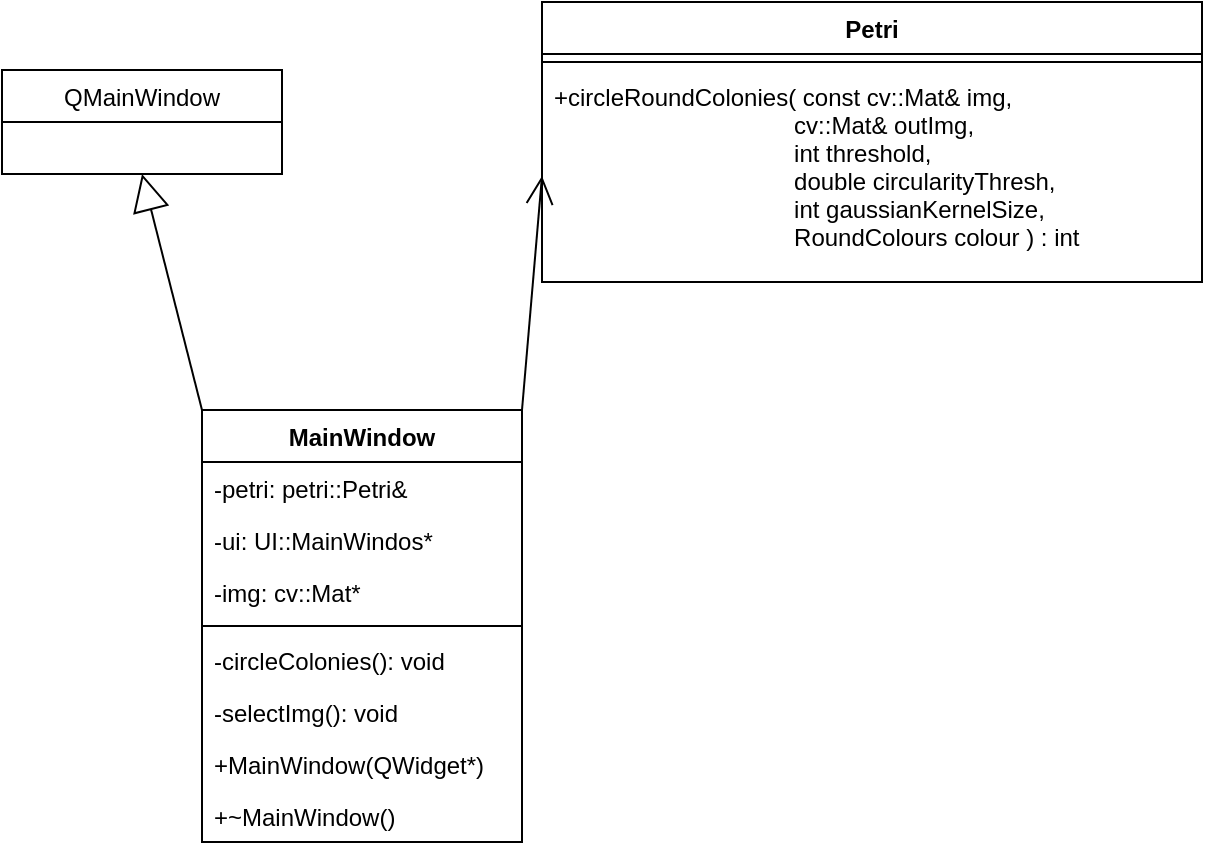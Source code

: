 <mxfile>
    <diagram id="LV__fBx8WHeKDzXfsFmI" name="class">
        <mxGraphModel dx="2678" dy="1147" grid="1" gridSize="10" guides="1" tooltips="1" connect="1" arrows="1" fold="1" page="1" pageScale="1" pageWidth="850" pageHeight="1100" math="0" shadow="0">
            <root>
                <mxCell id="0"/>
                <mxCell id="1" parent="0"/>
                <mxCell id="7" value="MainWindow" style="swimlane;fontStyle=1;align=center;verticalAlign=top;childLayout=stackLayout;horizontal=1;startSize=26;horizontalStack=0;resizeParent=1;resizeParentMax=0;resizeLast=0;collapsible=1;marginBottom=0;" parent="1" vertex="1">
                    <mxGeometry x="310" y="340" width="160" height="216" as="geometry"/>
                </mxCell>
                <mxCell id="8" value="-petri: petri::Petri&amp;" style="text;strokeColor=none;fillColor=none;align=left;verticalAlign=top;spacingLeft=4;spacingRight=4;overflow=hidden;rotatable=0;points=[[0,0.5],[1,0.5]];portConstraint=eastwest;" parent="7" vertex="1">
                    <mxGeometry y="26" width="160" height="26" as="geometry"/>
                </mxCell>
                <mxCell id="12" value="-ui: UI::MainWindos* " style="text;strokeColor=none;fillColor=none;align=left;verticalAlign=top;spacingLeft=4;spacingRight=4;overflow=hidden;rotatable=0;points=[[0,0.5],[1,0.5]];portConstraint=eastwest;" parent="7" vertex="1">
                    <mxGeometry y="52" width="160" height="26" as="geometry"/>
                </mxCell>
                <mxCell id="11" value="-img: cv::Mat*" style="text;strokeColor=none;fillColor=none;align=left;verticalAlign=top;spacingLeft=4;spacingRight=4;overflow=hidden;rotatable=0;points=[[0,0.5],[1,0.5]];portConstraint=eastwest;" parent="7" vertex="1">
                    <mxGeometry y="78" width="160" height="26" as="geometry"/>
                </mxCell>
                <mxCell id="9" value="" style="line;strokeWidth=1;fillColor=none;align=left;verticalAlign=middle;spacingTop=-1;spacingLeft=3;spacingRight=3;rotatable=0;labelPosition=right;points=[];portConstraint=eastwest;strokeColor=inherit;" parent="7" vertex="1">
                    <mxGeometry y="104" width="160" height="8" as="geometry"/>
                </mxCell>
                <mxCell id="13" value="-circleColonies(): void" style="text;strokeColor=none;fillColor=none;align=left;verticalAlign=top;spacingLeft=4;spacingRight=4;overflow=hidden;rotatable=0;points=[[0,0.5],[1,0.5]];portConstraint=eastwest;" parent="7" vertex="1">
                    <mxGeometry y="112" width="160" height="26" as="geometry"/>
                </mxCell>
                <mxCell id="10" value="-selectImg(): void" style="text;strokeColor=none;fillColor=none;align=left;verticalAlign=top;spacingLeft=4;spacingRight=4;overflow=hidden;rotatable=0;points=[[0,0.5],[1,0.5]];portConstraint=eastwest;" parent="7" vertex="1">
                    <mxGeometry y="138" width="160" height="26" as="geometry"/>
                </mxCell>
                <mxCell id="15" value="+MainWindow(QWidget*)" style="text;strokeColor=none;fillColor=none;align=left;verticalAlign=top;spacingLeft=4;spacingRight=4;overflow=hidden;rotatable=0;points=[[0,0.5],[1,0.5]];portConstraint=eastwest;" parent="7" vertex="1">
                    <mxGeometry y="164" width="160" height="26" as="geometry"/>
                </mxCell>
                <mxCell id="14" value="+~MainWindow()" style="text;strokeColor=none;fillColor=none;align=left;verticalAlign=top;spacingLeft=4;spacingRight=4;overflow=hidden;rotatable=0;points=[[0,0.5],[1,0.5]];portConstraint=eastwest;" parent="7" vertex="1">
                    <mxGeometry y="190" width="160" height="26" as="geometry"/>
                </mxCell>
                <mxCell id="16" value="QMainWindow" style="swimlane;fontStyle=0;childLayout=stackLayout;horizontal=1;startSize=26;fillColor=none;horizontalStack=0;resizeParent=1;resizeParentMax=0;resizeLast=0;collapsible=1;marginBottom=0;" parent="1" vertex="1">
                    <mxGeometry x="210" y="170" width="140" height="52" as="geometry"/>
                </mxCell>
                <mxCell id="20" value="" style="endArrow=block;endSize=16;endFill=0;html=1;entryX=0.5;entryY=1;entryDx=0;entryDy=0;exitX=0;exitY=0;exitDx=0;exitDy=0;" edge="1" parent="1" source="7" target="16">
                    <mxGeometry width="160" relative="1" as="geometry">
                        <mxPoint x="340" y="580" as="sourcePoint"/>
                        <mxPoint x="500" y="580" as="targetPoint"/>
                    </mxGeometry>
                </mxCell>
                <mxCell id="21" value="Petri" style="swimlane;fontStyle=1;align=center;verticalAlign=top;childLayout=stackLayout;horizontal=1;startSize=26;horizontalStack=0;resizeParent=1;resizeParentMax=0;resizeLast=0;collapsible=1;marginBottom=0;" vertex="1" parent="1">
                    <mxGeometry x="480" y="136" width="330" height="140" as="geometry"/>
                </mxCell>
                <mxCell id="23" value="" style="line;strokeWidth=1;fillColor=none;align=left;verticalAlign=middle;spacingTop=-1;spacingLeft=3;spacingRight=3;rotatable=0;labelPosition=right;points=[];portConstraint=eastwest;strokeColor=inherit;" vertex="1" parent="21">
                    <mxGeometry y="26" width="330" height="8" as="geometry"/>
                </mxCell>
                <mxCell id="24" value="+circleRoundColonies( const cv::Mat&amp; img,  &#10;                                    cv::Mat&amp; outImg,&#10;                                    int threshold,&#10;                                    double circularityThresh, &#10;                                    int gaussianKernelSize,            &#10;                                    RoundColours colour ) : int" style="text;strokeColor=none;fillColor=none;align=left;verticalAlign=top;spacingLeft=4;spacingRight=4;overflow=hidden;rotatable=0;points=[[0,0.5],[1,0.5]];portConstraint=eastwest;" vertex="1" parent="21">
                    <mxGeometry y="34" width="330" height="106" as="geometry"/>
                </mxCell>
                <mxCell id="25" value="" style="endArrow=open;endFill=1;endSize=12;html=1;entryX=0;entryY=0.5;entryDx=0;entryDy=0;exitX=1;exitY=0;exitDx=0;exitDy=0;" edge="1" parent="1" source="7" target="24">
                    <mxGeometry width="160" relative="1" as="geometry">
                        <mxPoint x="340" y="580" as="sourcePoint"/>
                        <mxPoint x="500" y="580" as="targetPoint"/>
                    </mxGeometry>
                </mxCell>
            </root>
        </mxGraphModel>
    </diagram>
    <diagram id="cutDQYFGZEgl3K1imxXJ" name="method">
        <mxGraphModel dx="3528" dy="1147" grid="1" gridSize="10" guides="1" tooltips="1" connect="1" arrows="1" fold="1" page="1" pageScale="1" pageWidth="850" pageHeight="1100" math="1" shadow="0">
            <root>
                <mxCell id="0"/>
                <mxCell id="1" parent="0"/>
                <mxCell id="fONYKMSI8NuaWJJrChns-4" style="edgeStyle=none;html=1;entryX=0.5;entryY=0;entryDx=0;entryDy=0;" edge="1" parent="1" source="fONYKMSI8NuaWJJrChns-1" target="fONYKMSI8NuaWJJrChns-3">
                    <mxGeometry relative="1" as="geometry"/>
                </mxCell>
                <mxCell id="fONYKMSI8NuaWJJrChns-1" value="main()" style="html=1;" vertex="1" parent="1">
                    <mxGeometry x="300" y="430" width="110" height="50" as="geometry"/>
                </mxCell>
                <mxCell id="fONYKMSI8NuaWJJrChns-3" value="MainWindow::show()" style="html=1;" vertex="1" parent="1">
                    <mxGeometry x="260" y="540" width="190" height="80" as="geometry"/>
                </mxCell>
                <mxCell id="fONYKMSI8NuaWJJrChns-10" style="edgeStyle=none;html=1;entryX=0.5;entryY=0;entryDx=0;entryDy=0;" edge="1" parent="1" source="fONYKMSI8NuaWJJrChns-5" target="fONYKMSI8NuaWJJrChns-9">
                    <mxGeometry relative="1" as="geometry">
                        <mxPoint x="185" y="820" as="targetPoint"/>
                    </mxGeometry>
                </mxCell>
                <mxCell id="fONYKMSI8NuaWJJrChns-5" value="MainWindow::circleColonies()" style="html=1;" vertex="1" parent="1">
                    <mxGeometry x="90" y="700" width="190" height="90" as="geometry"/>
                </mxCell>
                <mxCell id="fONYKMSI8NuaWJJrChns-6" value="MainWindow::selecImg()" style="html=1;" vertex="1" parent="1">
                    <mxGeometry x="460" y="700" width="190" height="90" as="geometry"/>
                </mxCell>
                <mxCell id="fONYKMSI8NuaWJJrChns-7" value="" style="endArrow=none;dashed=1;html=1;exitX=1;exitY=1;exitDx=0;exitDy=0;entryX=0.5;entryY=0;entryDx=0;entryDy=0;" edge="1" parent="1" source="fONYKMSI8NuaWJJrChns-3" target="fONYKMSI8NuaWJJrChns-6">
                    <mxGeometry width="50" height="50" relative="1" as="geometry">
                        <mxPoint x="330" y="810" as="sourcePoint"/>
                        <mxPoint x="380" y="760" as="targetPoint"/>
                    </mxGeometry>
                </mxCell>
                <mxCell id="fONYKMSI8NuaWJJrChns-8" value="" style="endArrow=none;dashed=1;html=1;exitX=0;exitY=1;exitDx=0;exitDy=0;entryX=0.5;entryY=0;entryDx=0;entryDy=0;" edge="1" parent="1" source="fONYKMSI8NuaWJJrChns-3" target="fONYKMSI8NuaWJJrChns-5">
                    <mxGeometry width="50" height="50" relative="1" as="geometry">
                        <mxPoint x="330" y="810" as="sourcePoint"/>
                        <mxPoint x="280" y="690" as="targetPoint"/>
                    </mxGeometry>
                </mxCell>
                <mxCell id="fONYKMSI8NuaWJJrChns-14" style="edgeStyle=none;html=1;exitX=0;exitY=1;exitDx=0;exitDy=0;entryX=0.5;entryY=0;entryDx=0;entryDy=0;" edge="1" parent="1" source="fONYKMSI8NuaWJJrChns-9" target="fONYKMSI8NuaWJJrChns-13">
                    <mxGeometry relative="1" as="geometry"/>
                </mxCell>
                <mxCell id="fONYKMSI8NuaWJJrChns-16" style="edgeStyle=none;html=1;exitX=0.25;exitY=1;exitDx=0;exitDy=0;entryX=0.5;entryY=0;entryDx=0;entryDy=0;" edge="1" parent="1" source="fONYKMSI8NuaWJJrChns-9" target="fONYKMSI8NuaWJJrChns-11">
                    <mxGeometry relative="1" as="geometry"/>
                </mxCell>
                <mxCell id="fONYKMSI8NuaWJJrChns-18" style="edgeStyle=none;html=1;exitX=0.5;exitY=1;exitDx=0;exitDy=0;entryX=0.5;entryY=0;entryDx=0;entryDy=0;" edge="1" parent="1" source="fONYKMSI8NuaWJJrChns-9" target="fONYKMSI8NuaWJJrChns-17">
                    <mxGeometry relative="1" as="geometry"/>
                </mxCell>
                <mxCell id="fONYKMSI8NuaWJJrChns-20" style="edgeStyle=none;html=1;exitX=0;exitY=0.5;exitDx=0;exitDy=0;entryX=0.5;entryY=0;entryDx=0;entryDy=0;" edge="1" parent="1" source="fONYKMSI8NuaWJJrChns-9" target="fONYKMSI8NuaWJJrChns-19">
                    <mxGeometry relative="1" as="geometry"/>
                </mxCell>
                <mxCell id="fONYKMSI8NuaWJJrChns-9" value="Petri::circleRoundColonies()" style="html=1;" vertex="1" parent="1">
                    <mxGeometry x="90" y="830" width="190" height="90" as="geometry"/>
                </mxCell>
                <mxCell id="fONYKMSI8NuaWJJrChns-11" value="thresholdImg()" style="rounded=0;whiteSpace=wrap;html=1;" vertex="1" parent="1">
                    <mxGeometry x="125" y="990" width="120" height="60" as="geometry"/>
                </mxCell>
                <mxCell id="fONYKMSI8NuaWJJrChns-13" value="filterImg()" style="rounded=0;whiteSpace=wrap;html=1;" vertex="1" parent="1">
                    <mxGeometry y="990" width="120" height="60" as="geometry"/>
                </mxCell>
                <mxCell id="fONYKMSI8NuaWJJrChns-17" value="getContoursByThresholdImg()" style="rounded=0;whiteSpace=wrap;html=1;" vertex="1" parent="1">
                    <mxGeometry x="245" y="990" width="220" height="60" as="geometry"/>
                </mxCell>
                <mxCell id="fONYKMSI8NuaWJJrChns-19" value="cv::drawContours()" style="rounded=0;whiteSpace=wrap;html=1;" vertex="1" parent="1">
                    <mxGeometry x="-220" y="990" width="220" height="60" as="geometry"/>
                </mxCell>
            </root>
        </mxGraphModel>
    </diagram>
</mxfile>